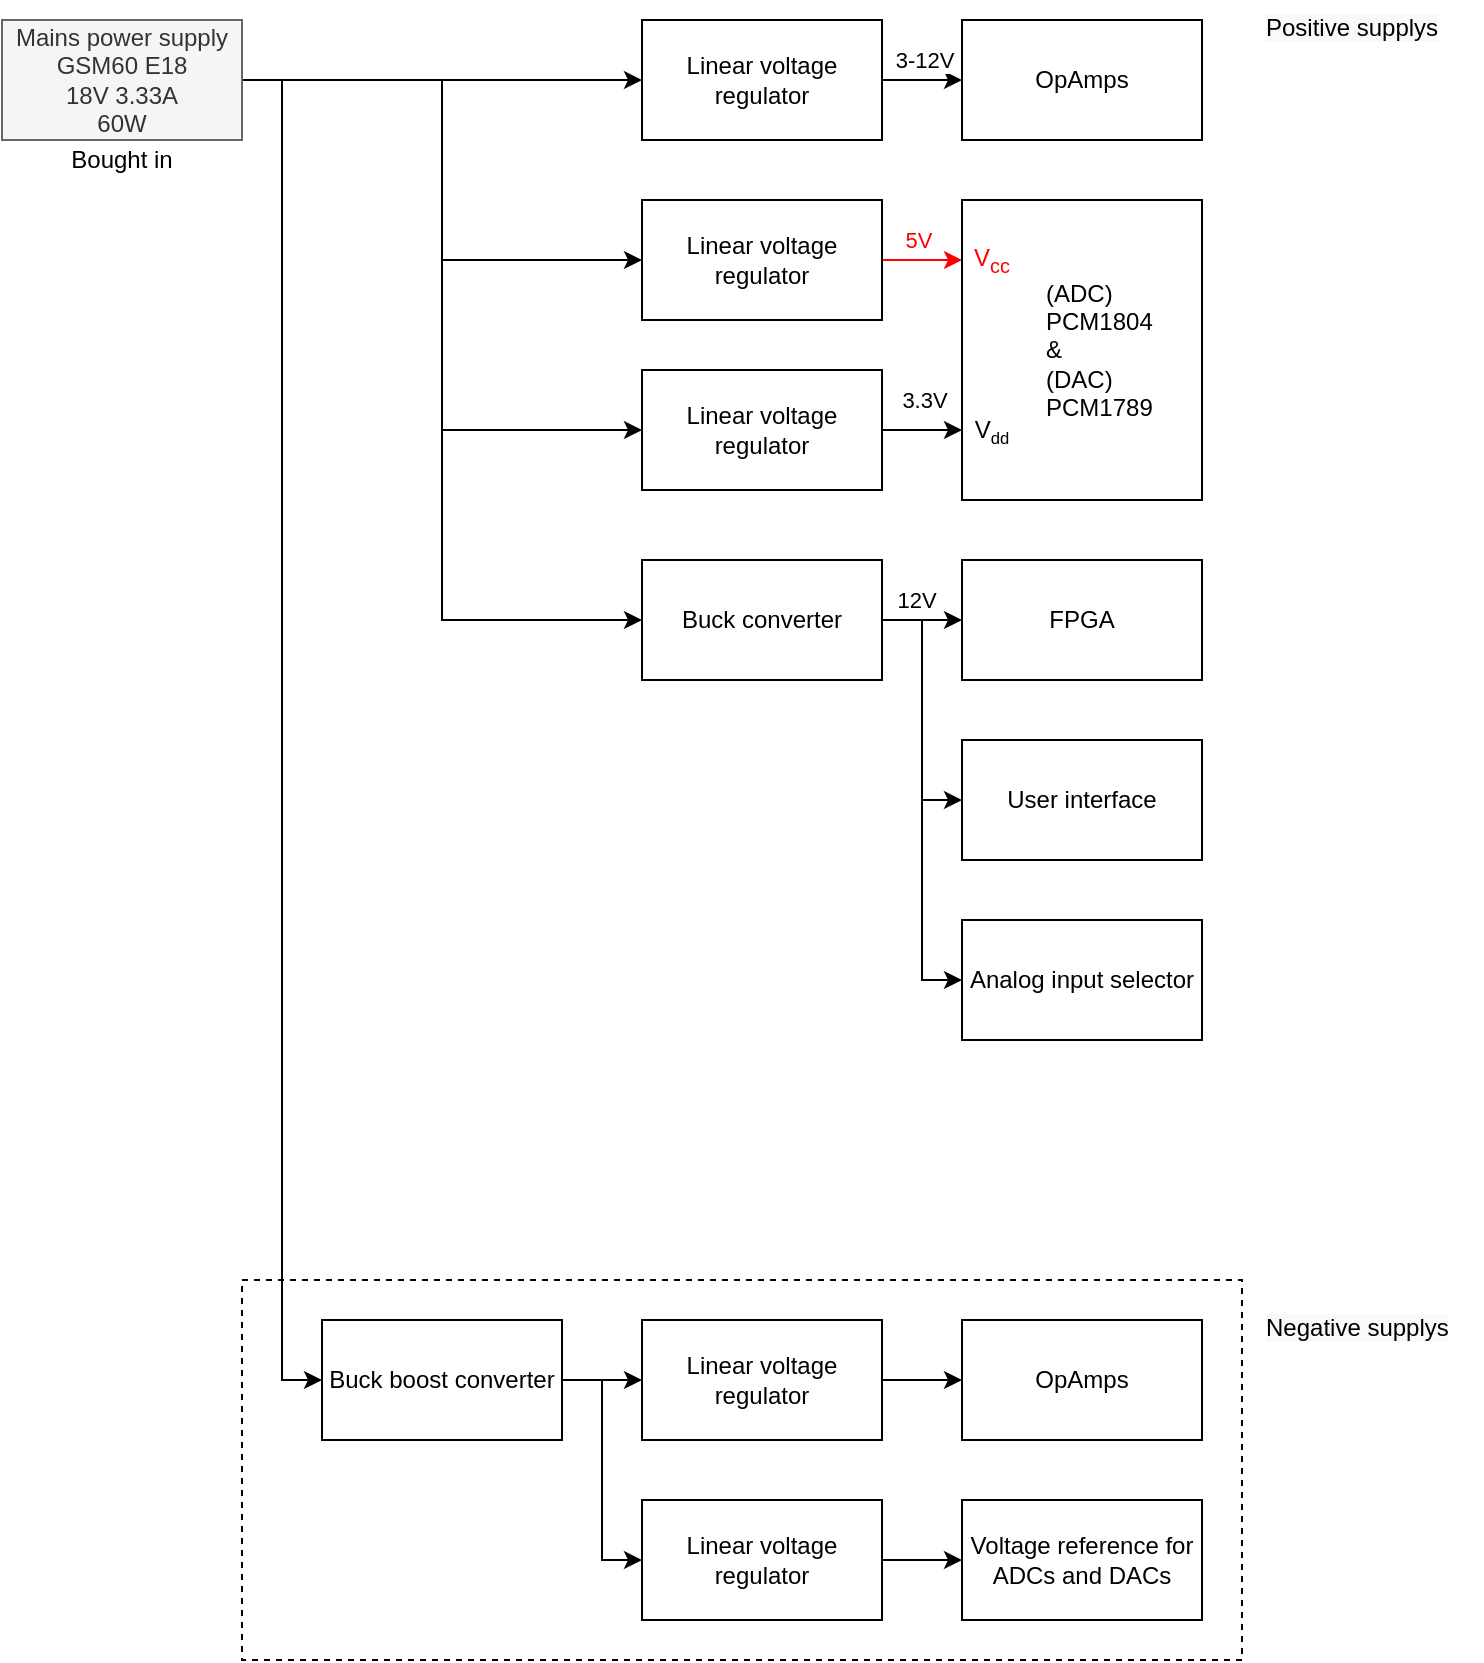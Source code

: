 <mxfile version="20.8.10" type="device"><diagram id="oyvH_Q6J8Quz0p-YlAuX" name="Pagina-1"><mxGraphModel dx="1687" dy="984" grid="1" gridSize="10" guides="1" tooltips="1" connect="1" arrows="1" fold="1" page="1" pageScale="1" pageWidth="827" pageHeight="1169" math="0" shadow="0"><root><mxCell id="0"/><mxCell id="1" parent="0"/><mxCell id="1waSZjhWz7PDlrWZdaSc-59" value="" style="rounded=0;whiteSpace=wrap;html=1;dashed=1;" vertex="1" parent="1"><mxGeometry x="180" y="690" width="500" height="190" as="geometry"/></mxCell><mxCell id="1waSZjhWz7PDlrWZdaSc-60" value="" style="edgeStyle=orthogonalEdgeStyle;rounded=0;orthogonalLoop=1;jettySize=auto;html=1;" edge="1" parent="1" source="1waSZjhWz7PDlrWZdaSc-65" target="1waSZjhWz7PDlrWZdaSc-68"><mxGeometry relative="1" as="geometry"/></mxCell><mxCell id="1waSZjhWz7PDlrWZdaSc-61" style="edgeStyle=orthogonalEdgeStyle;rounded=0;orthogonalLoop=1;jettySize=auto;html=1;exitX=1;exitY=0.5;exitDx=0;exitDy=0;entryX=0;entryY=0.5;entryDx=0;entryDy=0;" edge="1" parent="1" source="1waSZjhWz7PDlrWZdaSc-65" target="1waSZjhWz7PDlrWZdaSc-72"><mxGeometry relative="1" as="geometry"/></mxCell><mxCell id="1waSZjhWz7PDlrWZdaSc-62" style="edgeStyle=orthogonalEdgeStyle;rounded=0;orthogonalLoop=1;jettySize=auto;html=1;exitX=1;exitY=0.5;exitDx=0;exitDy=0;entryX=0;entryY=0.5;entryDx=0;entryDy=0;" edge="1" parent="1" source="1waSZjhWz7PDlrWZdaSc-65" target="1waSZjhWz7PDlrWZdaSc-77"><mxGeometry relative="1" as="geometry"/></mxCell><mxCell id="1waSZjhWz7PDlrWZdaSc-63" style="edgeStyle=orthogonalEdgeStyle;rounded=0;orthogonalLoop=1;jettySize=auto;html=1;exitX=1;exitY=0.5;exitDx=0;exitDy=0;entryX=0;entryY=0.5;entryDx=0;entryDy=0;" edge="1" parent="1" source="1waSZjhWz7PDlrWZdaSc-65" target="1waSZjhWz7PDlrWZdaSc-83"><mxGeometry relative="1" as="geometry"/></mxCell><mxCell id="1waSZjhWz7PDlrWZdaSc-64" style="edgeStyle=orthogonalEdgeStyle;rounded=0;orthogonalLoop=1;jettySize=auto;html=1;entryX=0;entryY=0.5;entryDx=0;entryDy=0;strokeColor=#000000;fontColor=#FF0000;" edge="1" parent="1" source="1waSZjhWz7PDlrWZdaSc-65" target="1waSZjhWz7PDlrWZdaSc-98"><mxGeometry relative="1" as="geometry"/></mxCell><mxCell id="1waSZjhWz7PDlrWZdaSc-65" value="Mains power supply&lt;br&gt;GSM60 E18&lt;br&gt;18V 3.33A&lt;br&gt;60W" style="rounded=0;whiteSpace=wrap;html=1;fillColor=#f5f5f5;strokeColor=#666666;fontColor=#333333;" vertex="1" parent="1"><mxGeometry x="60" y="60" width="120" height="60" as="geometry"/></mxCell><mxCell id="1waSZjhWz7PDlrWZdaSc-66" value="" style="edgeStyle=orthogonalEdgeStyle;rounded=0;orthogonalLoop=1;jettySize=auto;html=1;" edge="1" parent="1" source="1waSZjhWz7PDlrWZdaSc-68" target="1waSZjhWz7PDlrWZdaSc-69"><mxGeometry relative="1" as="geometry"/></mxCell><mxCell id="1waSZjhWz7PDlrWZdaSc-67" value="3-12V" style="edgeLabel;html=1;align=center;verticalAlign=middle;resizable=0;points=[];fontColor=#000000;" vertex="1" connectable="0" parent="1waSZjhWz7PDlrWZdaSc-66"><mxGeometry x="-0.385" y="1" relative="1" as="geometry"><mxPoint x="8" y="-9" as="offset"/></mxGeometry></mxCell><mxCell id="1waSZjhWz7PDlrWZdaSc-68" value="Linear voltage regulator" style="rounded=0;whiteSpace=wrap;html=1;" vertex="1" parent="1"><mxGeometry x="380" y="60" width="120" height="60" as="geometry"/></mxCell><mxCell id="1waSZjhWz7PDlrWZdaSc-69" value="OpAmps" style="rounded=0;whiteSpace=wrap;html=1;" vertex="1" parent="1"><mxGeometry x="540" y="60" width="120" height="60" as="geometry"/></mxCell><mxCell id="1waSZjhWz7PDlrWZdaSc-70" style="edgeStyle=orthogonalEdgeStyle;rounded=0;orthogonalLoop=1;jettySize=auto;html=1;entryX=0;entryY=0.5;entryDx=0;entryDy=0;fillColor=#f8cecc;strokeColor=#FF0000;fontColor=#FF0000;" edge="1" parent="1" source="1waSZjhWz7PDlrWZdaSc-72" target="1waSZjhWz7PDlrWZdaSc-94"><mxGeometry relative="1" as="geometry"/></mxCell><mxCell id="1waSZjhWz7PDlrWZdaSc-71" value="5V" style="edgeLabel;html=1;align=center;verticalAlign=middle;resizable=0;points=[];fontColor=#FF0000;" vertex="1" connectable="0" parent="1waSZjhWz7PDlrWZdaSc-70"><mxGeometry x="-0.128" relative="1" as="geometry"><mxPoint y="-10" as="offset"/></mxGeometry></mxCell><mxCell id="1waSZjhWz7PDlrWZdaSc-72" value="Linear voltage regulator" style="rounded=0;whiteSpace=wrap;html=1;" vertex="1" parent="1"><mxGeometry x="380" y="150" width="120" height="60" as="geometry"/></mxCell><mxCell id="1waSZjhWz7PDlrWZdaSc-73" value="" style="edgeStyle=orthogonalEdgeStyle;rounded=0;orthogonalLoop=1;jettySize=auto;html=1;" edge="1" parent="1" source="1waSZjhWz7PDlrWZdaSc-77" target="1waSZjhWz7PDlrWZdaSc-78"><mxGeometry relative="1" as="geometry"/></mxCell><mxCell id="1waSZjhWz7PDlrWZdaSc-74" style="edgeStyle=orthogonalEdgeStyle;rounded=0;orthogonalLoop=1;jettySize=auto;html=1;exitX=1;exitY=0.5;exitDx=0;exitDy=0;entryX=0;entryY=0.5;entryDx=0;entryDy=0;" edge="1" parent="1" source="1waSZjhWz7PDlrWZdaSc-77" target="1waSZjhWz7PDlrWZdaSc-79"><mxGeometry relative="1" as="geometry"/></mxCell><mxCell id="1waSZjhWz7PDlrWZdaSc-75" style="edgeStyle=orthogonalEdgeStyle;rounded=0;orthogonalLoop=1;jettySize=auto;html=1;exitX=1;exitY=0.5;exitDx=0;exitDy=0;entryX=0;entryY=0.5;entryDx=0;entryDy=0;" edge="1" parent="1" source="1waSZjhWz7PDlrWZdaSc-77" target="1waSZjhWz7PDlrWZdaSc-80"><mxGeometry relative="1" as="geometry"/></mxCell><mxCell id="1waSZjhWz7PDlrWZdaSc-76" value="12V" style="edgeLabel;html=1;align=center;verticalAlign=middle;resizable=0;points=[];fontColor=#000000;" vertex="1" connectable="0" parent="1waSZjhWz7PDlrWZdaSc-75"><mxGeometry x="-0.851" relative="1" as="geometry"><mxPoint y="-10" as="offset"/></mxGeometry></mxCell><mxCell id="1waSZjhWz7PDlrWZdaSc-77" value="Buck converter" style="rounded=0;whiteSpace=wrap;html=1;" vertex="1" parent="1"><mxGeometry x="380" y="330" width="120" height="60" as="geometry"/></mxCell><mxCell id="1waSZjhWz7PDlrWZdaSc-78" value="FPGA" style="rounded=0;whiteSpace=wrap;html=1;" vertex="1" parent="1"><mxGeometry x="540" y="330" width="120" height="60" as="geometry"/></mxCell><mxCell id="1waSZjhWz7PDlrWZdaSc-79" value="User interface" style="rounded=0;whiteSpace=wrap;html=1;" vertex="1" parent="1"><mxGeometry x="540" y="420" width="120" height="60" as="geometry"/></mxCell><mxCell id="1waSZjhWz7PDlrWZdaSc-80" value="Analog input selector" style="rounded=0;whiteSpace=wrap;html=1;" vertex="1" parent="1"><mxGeometry x="540" y="510" width="120" height="60" as="geometry"/></mxCell><mxCell id="1waSZjhWz7PDlrWZdaSc-81" value="" style="edgeStyle=orthogonalEdgeStyle;rounded=0;orthogonalLoop=1;jettySize=auto;html=1;" edge="1" parent="1" source="1waSZjhWz7PDlrWZdaSc-83" target="1waSZjhWz7PDlrWZdaSc-85"><mxGeometry relative="1" as="geometry"/></mxCell><mxCell id="1waSZjhWz7PDlrWZdaSc-82" style="edgeStyle=orthogonalEdgeStyle;rounded=0;orthogonalLoop=1;jettySize=auto;html=1;exitX=1;exitY=0.5;exitDx=0;exitDy=0;entryX=0;entryY=0.5;entryDx=0;entryDy=0;" edge="1" parent="1" source="1waSZjhWz7PDlrWZdaSc-83" target="1waSZjhWz7PDlrWZdaSc-89"><mxGeometry relative="1" as="geometry"/></mxCell><mxCell id="1waSZjhWz7PDlrWZdaSc-83" value="Buck boost converter" style="rounded=0;whiteSpace=wrap;html=1;" vertex="1" parent="1"><mxGeometry x="220" y="710" width="120" height="60" as="geometry"/></mxCell><mxCell id="1waSZjhWz7PDlrWZdaSc-84" value="" style="edgeStyle=orthogonalEdgeStyle;rounded=0;orthogonalLoop=1;jettySize=auto;html=1;" edge="1" parent="1" source="1waSZjhWz7PDlrWZdaSc-85" target="1waSZjhWz7PDlrWZdaSc-86"><mxGeometry relative="1" as="geometry"/></mxCell><mxCell id="1waSZjhWz7PDlrWZdaSc-85" value="Linear voltage regulator" style="rounded=0;whiteSpace=wrap;html=1;" vertex="1" parent="1"><mxGeometry x="380" y="710" width="120" height="60" as="geometry"/></mxCell><mxCell id="1waSZjhWz7PDlrWZdaSc-86" value="OpAmps" style="rounded=0;whiteSpace=wrap;html=1;" vertex="1" parent="1"><mxGeometry x="540" y="710" width="120" height="60" as="geometry"/></mxCell><mxCell id="1waSZjhWz7PDlrWZdaSc-87" value="Voltage reference for ADCs and DACs" style="rounded=0;whiteSpace=wrap;html=1;" vertex="1" parent="1"><mxGeometry x="540" y="800" width="120" height="60" as="geometry"/></mxCell><mxCell id="1waSZjhWz7PDlrWZdaSc-88" value="" style="edgeStyle=orthogonalEdgeStyle;rounded=0;orthogonalLoop=1;jettySize=auto;html=1;" edge="1" parent="1" source="1waSZjhWz7PDlrWZdaSc-89" target="1waSZjhWz7PDlrWZdaSc-87"><mxGeometry relative="1" as="geometry"/></mxCell><mxCell id="1waSZjhWz7PDlrWZdaSc-89" value="Linear voltage regulator" style="rounded=0;whiteSpace=wrap;html=1;" vertex="1" parent="1"><mxGeometry x="380" y="800" width="120" height="60" as="geometry"/></mxCell><mxCell id="1waSZjhWz7PDlrWZdaSc-90" value="Bought in" style="text;html=1;strokeColor=none;fillColor=none;align=center;verticalAlign=middle;whiteSpace=wrap;rounded=0;" vertex="1" parent="1"><mxGeometry x="60" y="120" width="120" height="20" as="geometry"/></mxCell><mxCell id="1waSZjhWz7PDlrWZdaSc-91" value="&lt;span style=&quot;color: rgb(0 , 0 , 0) ; font-family: &amp;#34;helvetica&amp;#34; ; font-size: 12px ; font-style: normal ; font-weight: 400 ; letter-spacing: normal ; text-align: center ; text-indent: 0px ; text-transform: none ; word-spacing: 0px ; background-color: rgb(248 , 249 , 250) ; display: inline ; float: none&quot;&gt;Positive supplys&lt;/span&gt;" style="text;whiteSpace=wrap;html=1;" vertex="1" parent="1"><mxGeometry x="690" y="50" width="110" height="30" as="geometry"/></mxCell><mxCell id="1waSZjhWz7PDlrWZdaSc-92" value="&lt;span style=&quot;color: rgb(0 , 0 , 0) ; font-family: &amp;#34;helvetica&amp;#34; ; font-size: 12px ; font-style: normal ; font-weight: 400 ; letter-spacing: normal ; text-align: center ; text-indent: 0px ; text-transform: none ; word-spacing: 0px ; background-color: rgb(248 , 249 , 250) ; display: inline ; float: none&quot;&gt;Negative supplys&lt;/span&gt;" style="text;whiteSpace=wrap;html=1;" vertex="1" parent="1"><mxGeometry x="690" y="700" width="110" height="30" as="geometry"/></mxCell><mxCell id="1waSZjhWz7PDlrWZdaSc-93" value="&lt;blockquote style=&quot;margin: 0 0 0 40px; border: none; padding: 0px;&quot;&gt;&lt;p style=&quot;line-height: 120%;&quot;&gt;(ADC) PCM1804 &lt;br&gt;&amp;amp; &lt;br&gt;(DAC) PCM1789&lt;/p&gt;&lt;/blockquote&gt;" style="rounded=0;whiteSpace=wrap;html=1;shadow=0;fillColor=none;align=left;" vertex="1" parent="1"><mxGeometry x="540" y="150" width="120" height="150" as="geometry"/></mxCell><mxCell id="1waSZjhWz7PDlrWZdaSc-94" value="V&lt;sub&gt;cc&lt;/sub&gt;" style="rounded=0;whiteSpace=wrap;html=1;shadow=0;dashed=1;fontColor=#FF0000;fillColor=none;strokeColor=none;" vertex="1" parent="1"><mxGeometry x="540" y="157.5" width="30" height="45" as="geometry"/></mxCell><mxCell id="1waSZjhWz7PDlrWZdaSc-95" value="V&lt;span style=&quot;font-size: 10px;&quot;&gt;&lt;sub&gt;dd&lt;/sub&gt;&lt;/span&gt;" style="rounded=0;whiteSpace=wrap;html=1;shadow=0;dashed=1;fillColor=none;strokeColor=none;" vertex="1" parent="1"><mxGeometry x="540" y="242.5" width="30" height="45" as="geometry"/></mxCell><mxCell id="1waSZjhWz7PDlrWZdaSc-96" style="edgeStyle=orthogonalEdgeStyle;rounded=0;orthogonalLoop=1;jettySize=auto;html=1;entryX=0;entryY=0.5;entryDx=0;entryDy=0;strokeColor=#000000;fontColor=#FF0000;" edge="1" parent="1" source="1waSZjhWz7PDlrWZdaSc-98" target="1waSZjhWz7PDlrWZdaSc-95"><mxGeometry relative="1" as="geometry"/></mxCell><mxCell id="1waSZjhWz7PDlrWZdaSc-97" value="3.3V" style="edgeLabel;html=1;align=center;verticalAlign=middle;resizable=0;points=[];fontColor=#000000;" vertex="1" connectable="0" parent="1waSZjhWz7PDlrWZdaSc-96"><mxGeometry x="-0.181" y="-1" relative="1" as="geometry"><mxPoint x="4" y="-16" as="offset"/></mxGeometry></mxCell><mxCell id="1waSZjhWz7PDlrWZdaSc-98" value="Linear voltage regulator" style="rounded=0;whiteSpace=wrap;html=1;" vertex="1" parent="1"><mxGeometry x="380" y="235" width="120" height="60" as="geometry"/></mxCell></root></mxGraphModel></diagram></mxfile>